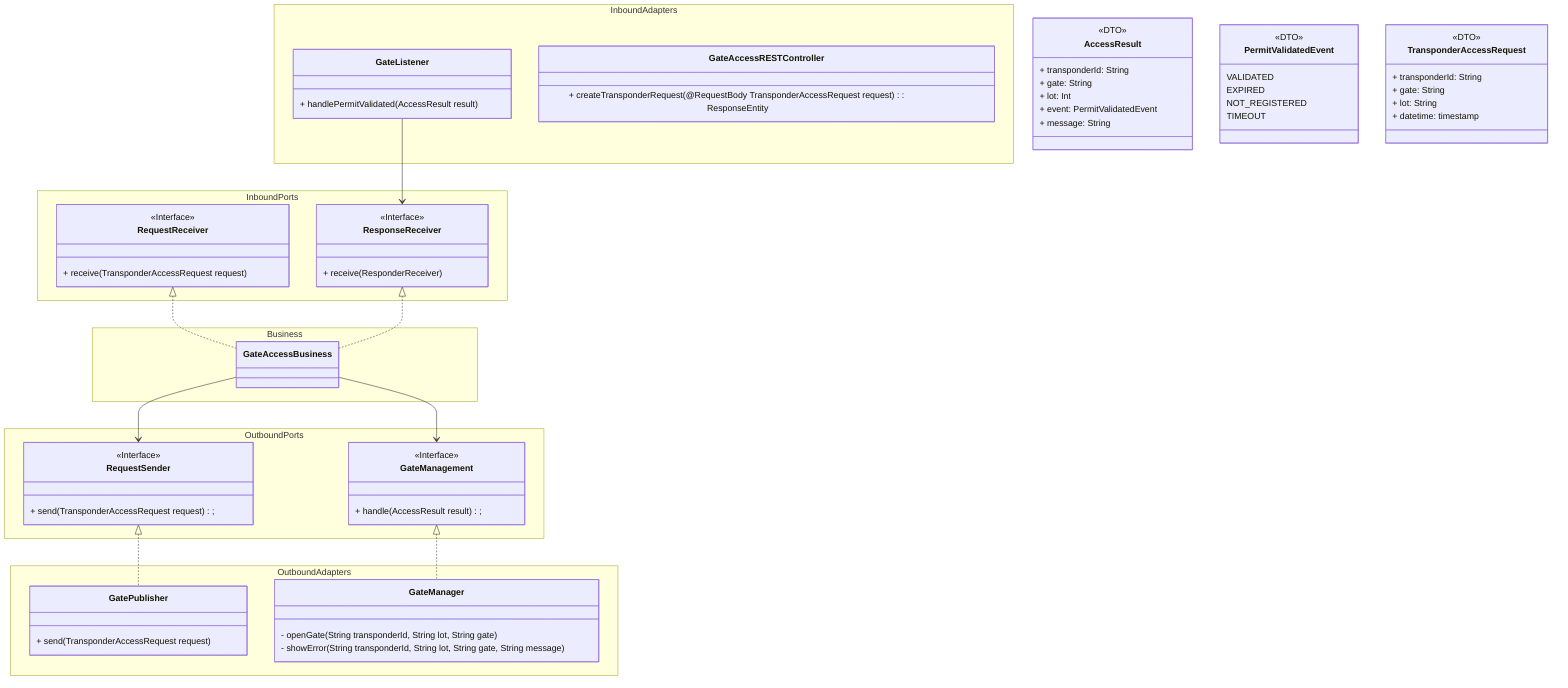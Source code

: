 classDiagram
    namespace InboundPorts {
        class RequestReceiver {
            <<Interface>>
            + receive(TransponderAccessRequest request)
        }

        class ResponseReceiver {
            <<Interface>>
            + receive(ResponderReceiver)
        }
    }

    namespace InboundAdapters {
        class GateListener {
            + handlePermitValidated(AccessResult result)
        }

        class GateAccessRESTController {
           + createTransponderRequest(@RequestBody TransponderAccessRequest request): ResponseEntity<?>
        }
    }

    namespace OutboundPorts {
        class RequestSender {
            <<Interface>>
            + send(TransponderAccessRequest request);
        }

        class GateManagement {
            <<Interface>>
            + handle(AccessResult result);
        }

    }

    namespace OutboundAdapters {
        class GatePublisher {
            + send(TransponderAccessRequest request)
        }

        class GateManager {
            - openGate(String transponderId, String lot, String gate)
            - showError(String transponderId, String lot, String gate, String message)
        }
    }

    namespace Business {
        class GateAccessBusiness {

        }
    }

    class AccessResult {
        <<DTO>>
        + transponderId: String
        + gate: String
        + lot: Int
        + event: PermitValidatedEvent
        + message: String
    }

    class PermitValidatedEvent {
        <<DTO>>
        VALIDATED
        EXPIRED
        NOT_REGISTERED
        TIMEOUT
    }

    class TransponderAccessRequest {
        <<DTO>>
        + transponderId: String
        + gate: String
        + lot: String
        + datetime: timestamp
    }

    GateListener --> ResponseReceiver
    GateManagement <|.. GateManager
    RequestSender <|.. GatePublisher
    RequestReceiver  <|.. GateAccessBusiness
    ResponseReceiver  <|.. GateAccessBusiness
    GateAccessBusiness --> RequestSender
    GateAccessBusiness --> GateManagement